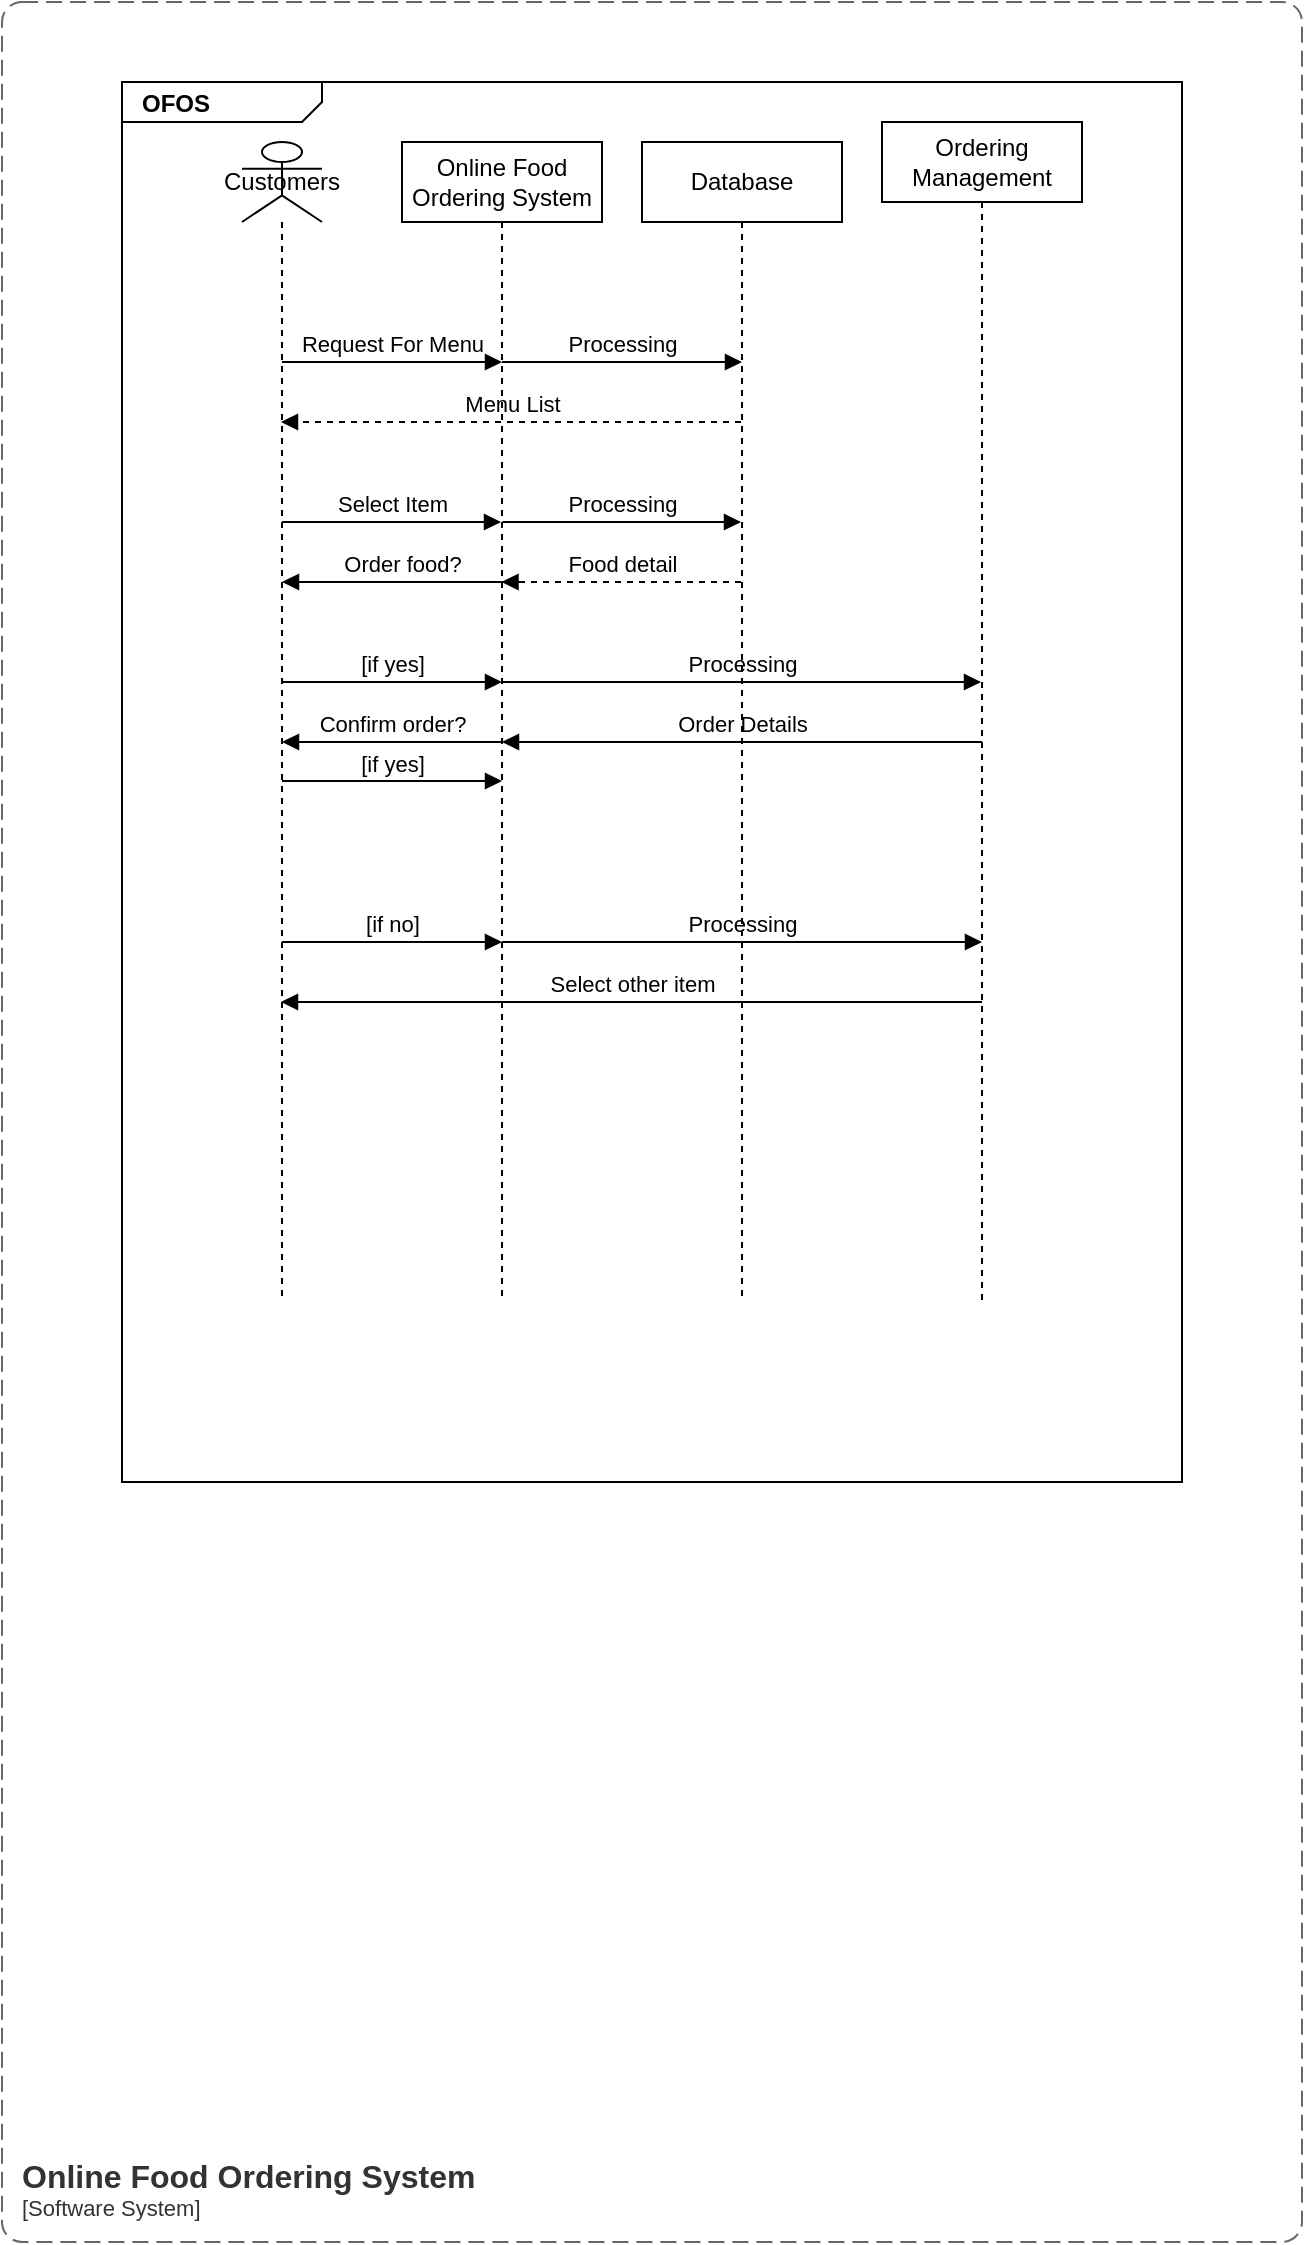 <mxfile version="23.1.8" type="github">
  <diagram name="Page-1" id="Ww9dQTcz0A_Br_yqYm_F">
    <mxGraphModel dx="1354" dy="1658" grid="1" gridSize="10" guides="1" tooltips="1" connect="1" arrows="1" fold="1" page="1" pageScale="1" pageWidth="850" pageHeight="1100" math="0" shadow="0">
      <root>
        <mxCell id="0" />
        <mxCell id="1" parent="0" />
        <object placeholders="1" c4Name="Online Food Ordering System" c4Type="SystemScopeBoundary" c4Application="Software System" label="&lt;font style=&quot;font-size: 16px&quot;&gt;&lt;b&gt;&lt;div style=&quot;text-align: left&quot;&gt;%c4Name%&lt;/div&gt;&lt;/b&gt;&lt;/font&gt;&lt;div style=&quot;text-align: left&quot;&gt;[%c4Application%]&lt;/div&gt;" id="yuvhSKcG6fzL9bSFhAuM-2">
          <mxCell style="rounded=1;fontSize=11;whiteSpace=wrap;html=1;dashed=1;arcSize=20;fillColor=none;strokeColor=#666666;fontColor=#333333;labelBackgroundColor=none;align=left;verticalAlign=bottom;labelBorderColor=none;spacingTop=0;spacing=10;dashPattern=8 4;metaEdit=1;rotatable=0;perimeter=rectanglePerimeter;noLabel=0;labelPadding=0;allowArrows=0;connectable=0;expand=0;recursiveResize=0;editable=1;pointerEvents=0;absoluteArcSize=1;points=[[0.25,0,0],[0.5,0,0],[0.75,0,0],[1,0.25,0],[1,0.5,0],[1,0.75,0],[0.75,1,0],[0.5,1,0],[0.25,1,0],[0,0.75,0],[0,0.5,0],[0,0.25,0]];" vertex="1" parent="1">
            <mxGeometry x="140" y="-900" width="650" height="1120" as="geometry" />
          </mxCell>
        </object>
        <mxCell id="yuvhSKcG6fzL9bSFhAuM-55" value="&lt;p style=&quot;margin:0px;margin-top:4px;margin-left:10px;text-align:left;&quot;&gt;&lt;b&gt;OFOS&lt;/b&gt;&lt;/p&gt;" style="html=1;shape=mxgraph.sysml.package;labelX=100;html=1;overflow=fill;strokeWidth=1;recursiveResize=0;" vertex="1" parent="1">
          <mxGeometry x="200" y="-860" width="530" height="700" as="geometry" />
        </mxCell>
        <mxCell id="yuvhSKcG6fzL9bSFhAuM-75" value="Customers" style="shape=umlLifeline;perimeter=lifelinePerimeter;whiteSpace=wrap;html=1;container=1;dropTarget=0;collapsible=0;recursiveResize=0;outlineConnect=0;portConstraint=eastwest;newEdgeStyle={&quot;curved&quot;:0,&quot;rounded&quot;:0};participant=umlActor;" vertex="1" parent="yuvhSKcG6fzL9bSFhAuM-55">
          <mxGeometry x="60" y="30" width="40" height="580" as="geometry" />
        </mxCell>
        <mxCell id="yuvhSKcG6fzL9bSFhAuM-82" value="Order food?" style="html=1;verticalAlign=bottom;labelBackgroundColor=none;endArrow=block;endFill=1;rounded=0;" edge="1" parent="yuvhSKcG6fzL9bSFhAuM-55">
          <mxGeometry width="160" relative="1" as="geometry">
            <mxPoint x="200" y="250" as="sourcePoint" />
            <mxPoint x="80" y="250" as="targetPoint" />
          </mxGeometry>
        </mxCell>
        <mxCell id="yuvhSKcG6fzL9bSFhAuM-81" value="Food detail" style="html=1;verticalAlign=bottom;labelBackgroundColor=none;endArrow=block;endFill=1;dashed=1;rounded=0;" edge="1" parent="yuvhSKcG6fzL9bSFhAuM-55" source="yuvhSKcG6fzL9bSFhAuM-73">
          <mxGeometry width="160" relative="1" as="geometry">
            <mxPoint x="340.25" y="250" as="sourcePoint" />
            <mxPoint x="189.75" y="250" as="targetPoint" />
          </mxGeometry>
        </mxCell>
        <mxCell id="yuvhSKcG6fzL9bSFhAuM-79" value="Select Item" style="html=1;verticalAlign=bottom;labelBackgroundColor=none;endArrow=block;endFill=1;rounded=0;" edge="1" parent="yuvhSKcG6fzL9bSFhAuM-55" target="yuvhSKcG6fzL9bSFhAuM-72">
          <mxGeometry width="160" relative="1" as="geometry">
            <mxPoint x="80" y="220" as="sourcePoint" />
            <mxPoint x="210" y="220" as="targetPoint" />
          </mxGeometry>
        </mxCell>
        <mxCell id="yuvhSKcG6fzL9bSFhAuM-77" value="Processing" style="html=1;verticalAlign=bottom;labelBackgroundColor=none;endArrow=block;endFill=1;rounded=0;" edge="1" parent="yuvhSKcG6fzL9bSFhAuM-55" target="yuvhSKcG6fzL9bSFhAuM-73">
          <mxGeometry width="160" relative="1" as="geometry">
            <mxPoint x="190.25" y="220" as="sourcePoint" />
            <mxPoint x="339.75" y="220" as="targetPoint" />
          </mxGeometry>
        </mxCell>
        <mxCell id="yuvhSKcG6fzL9bSFhAuM-95" value="Confirm order?" style="html=1;verticalAlign=bottom;labelBackgroundColor=none;endArrow=block;endFill=1;rounded=0;exitX=0.5;exitY=0.5;exitDx=0;exitDy=0;exitPerimeter=0;" edge="1" parent="yuvhSKcG6fzL9bSFhAuM-55">
          <mxGeometry width="160" relative="1" as="geometry">
            <mxPoint x="190" y="330" as="sourcePoint" />
            <mxPoint x="80" y="330" as="targetPoint" />
          </mxGeometry>
        </mxCell>
        <mxCell id="yuvhSKcG6fzL9bSFhAuM-98" value="Processing" style="html=1;verticalAlign=bottom;labelBackgroundColor=none;endArrow=block;endFill=1;rounded=0;" edge="1" parent="yuvhSKcG6fzL9bSFhAuM-55">
          <mxGeometry width="160" relative="1" as="geometry">
            <mxPoint x="190" y="430" as="sourcePoint" />
            <mxPoint x="430" y="430" as="targetPoint" />
          </mxGeometry>
        </mxCell>
        <mxCell id="yuvhSKcG6fzL9bSFhAuM-100" value="[if yes]" style="html=1;verticalAlign=bottom;labelBackgroundColor=none;endArrow=block;endFill=1;rounded=0;" edge="1" parent="yuvhSKcG6fzL9bSFhAuM-55">
          <mxGeometry width="160" relative="1" as="geometry">
            <mxPoint x="80" y="349.5" as="sourcePoint" />
            <mxPoint x="190" y="349.5" as="targetPoint" />
          </mxGeometry>
        </mxCell>
        <mxCell id="yuvhSKcG6fzL9bSFhAuM-72" value="Online Food Ordering System&#x9;" style="shape=umlLifeline;perimeter=lifelinePerimeter;whiteSpace=wrap;html=1;container=1;dropTarget=0;collapsible=0;recursiveResize=0;outlineConnect=0;portConstraint=eastwest;newEdgeStyle={&quot;edgeStyle&quot;:&quot;elbowEdgeStyle&quot;,&quot;elbow&quot;:&quot;vertical&quot;,&quot;curved&quot;:0,&quot;rounded&quot;:0};" vertex="1" parent="1">
          <mxGeometry x="340" y="-830" width="100" height="580" as="geometry" />
        </mxCell>
        <mxCell id="yuvhSKcG6fzL9bSFhAuM-73" value="Database" style="shape=umlLifeline;perimeter=lifelinePerimeter;whiteSpace=wrap;html=1;container=1;dropTarget=0;collapsible=0;recursiveResize=0;outlineConnect=0;portConstraint=eastwest;newEdgeStyle={&quot;edgeStyle&quot;:&quot;elbowEdgeStyle&quot;,&quot;elbow&quot;:&quot;vertical&quot;,&quot;curved&quot;:0,&quot;rounded&quot;:0};" vertex="1" parent="1">
          <mxGeometry x="460" y="-830" width="100" height="580" as="geometry" />
        </mxCell>
        <mxCell id="yuvhSKcG6fzL9bSFhAuM-74" value="Ordering Management" style="shape=umlLifeline;perimeter=lifelinePerimeter;whiteSpace=wrap;html=1;container=1;dropTarget=0;collapsible=0;recursiveResize=0;outlineConnect=0;portConstraint=eastwest;newEdgeStyle={&quot;edgeStyle&quot;:&quot;elbowEdgeStyle&quot;,&quot;elbow&quot;:&quot;vertical&quot;,&quot;curved&quot;:0,&quot;rounded&quot;:0};" vertex="1" parent="1">
          <mxGeometry x="580" y="-840" width="100" height="590" as="geometry" />
        </mxCell>
        <mxCell id="yuvhSKcG6fzL9bSFhAuM-76" value="Request For Menu" style="html=1;verticalAlign=bottom;labelBackgroundColor=none;endArrow=block;endFill=1;rounded=0;" edge="1" parent="1" source="yuvhSKcG6fzL9bSFhAuM-75">
          <mxGeometry width="160" relative="1" as="geometry">
            <mxPoint x="270" y="-720" as="sourcePoint" />
            <mxPoint x="390" y="-720" as="targetPoint" />
          </mxGeometry>
        </mxCell>
        <mxCell id="yuvhSKcG6fzL9bSFhAuM-80" value="Processing" style="html=1;verticalAlign=bottom;labelBackgroundColor=none;endArrow=block;endFill=1;rounded=0;" edge="1" parent="1">
          <mxGeometry width="160" relative="1" as="geometry">
            <mxPoint x="390" y="-720" as="sourcePoint" />
            <mxPoint x="510" y="-720" as="targetPoint" />
          </mxGeometry>
        </mxCell>
        <mxCell id="yuvhSKcG6fzL9bSFhAuM-85" value="Menu List" style="html=1;verticalAlign=bottom;labelBackgroundColor=none;endArrow=block;endFill=1;dashed=1;rounded=0;" edge="1" parent="1">
          <mxGeometry width="160" relative="1" as="geometry">
            <mxPoint x="509.5" y="-690" as="sourcePoint" />
            <mxPoint x="279.5" y="-690" as="targetPoint" />
          </mxGeometry>
        </mxCell>
        <mxCell id="yuvhSKcG6fzL9bSFhAuM-93" value="[if yes]" style="html=1;verticalAlign=bottom;labelBackgroundColor=none;endArrow=block;endFill=1;rounded=0;" edge="1" parent="1">
          <mxGeometry width="160" relative="1" as="geometry">
            <mxPoint x="280" y="-560" as="sourcePoint" />
            <mxPoint x="390" y="-560" as="targetPoint" />
          </mxGeometry>
        </mxCell>
        <mxCell id="yuvhSKcG6fzL9bSFhAuM-94" value="Processing" style="html=1;verticalAlign=bottom;labelBackgroundColor=none;endArrow=block;endFill=1;rounded=0;" edge="1" parent="1" target="yuvhSKcG6fzL9bSFhAuM-74">
          <mxGeometry width="160" relative="1" as="geometry">
            <mxPoint x="390" y="-560" as="sourcePoint" />
            <mxPoint x="509.75" y="-560" as="targetPoint" />
          </mxGeometry>
        </mxCell>
        <mxCell id="yuvhSKcG6fzL9bSFhAuM-96" value="Order Details" style="html=1;verticalAlign=bottom;labelBackgroundColor=none;endArrow=block;endFill=1;rounded=0;" edge="1" parent="1">
          <mxGeometry width="160" relative="1" as="geometry">
            <mxPoint x="630" y="-530" as="sourcePoint" />
            <mxPoint x="390" y="-530" as="targetPoint" />
          </mxGeometry>
        </mxCell>
        <mxCell id="yuvhSKcG6fzL9bSFhAuM-97" value="[if no]" style="html=1;verticalAlign=bottom;labelBackgroundColor=none;endArrow=block;endFill=1;rounded=0;" edge="1" parent="1">
          <mxGeometry width="160" relative="1" as="geometry">
            <mxPoint x="280" y="-430" as="sourcePoint" />
            <mxPoint x="390" y="-430" as="targetPoint" />
          </mxGeometry>
        </mxCell>
        <mxCell id="yuvhSKcG6fzL9bSFhAuM-99" value="Select other item" style="html=1;verticalAlign=bottom;labelBackgroundColor=none;endArrow=block;endFill=1;rounded=0;" edge="1" parent="1">
          <mxGeometry width="160" relative="1" as="geometry">
            <mxPoint x="630" y="-400" as="sourcePoint" />
            <mxPoint x="279.5" y="-400" as="targetPoint" />
          </mxGeometry>
        </mxCell>
      </root>
    </mxGraphModel>
  </diagram>
</mxfile>
